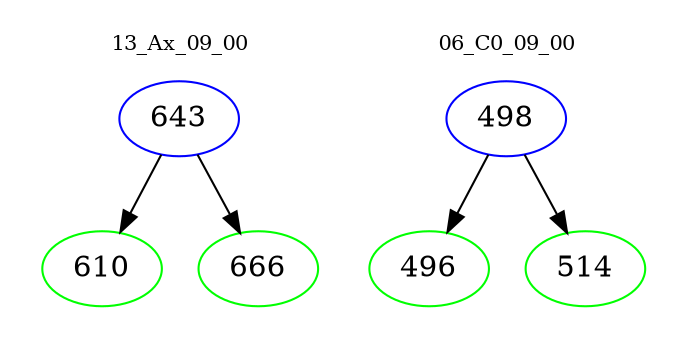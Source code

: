 digraph{
subgraph cluster_0 {
color = white
label = "13_Ax_09_00";
fontsize=10;
T0_643 [label="643", color="blue"]
T0_643 -> T0_610 [color="black"]
T0_610 [label="610", color="green"]
T0_643 -> T0_666 [color="black"]
T0_666 [label="666", color="green"]
}
subgraph cluster_1 {
color = white
label = "06_C0_09_00";
fontsize=10;
T1_498 [label="498", color="blue"]
T1_498 -> T1_496 [color="black"]
T1_496 [label="496", color="green"]
T1_498 -> T1_514 [color="black"]
T1_514 [label="514", color="green"]
}
}
